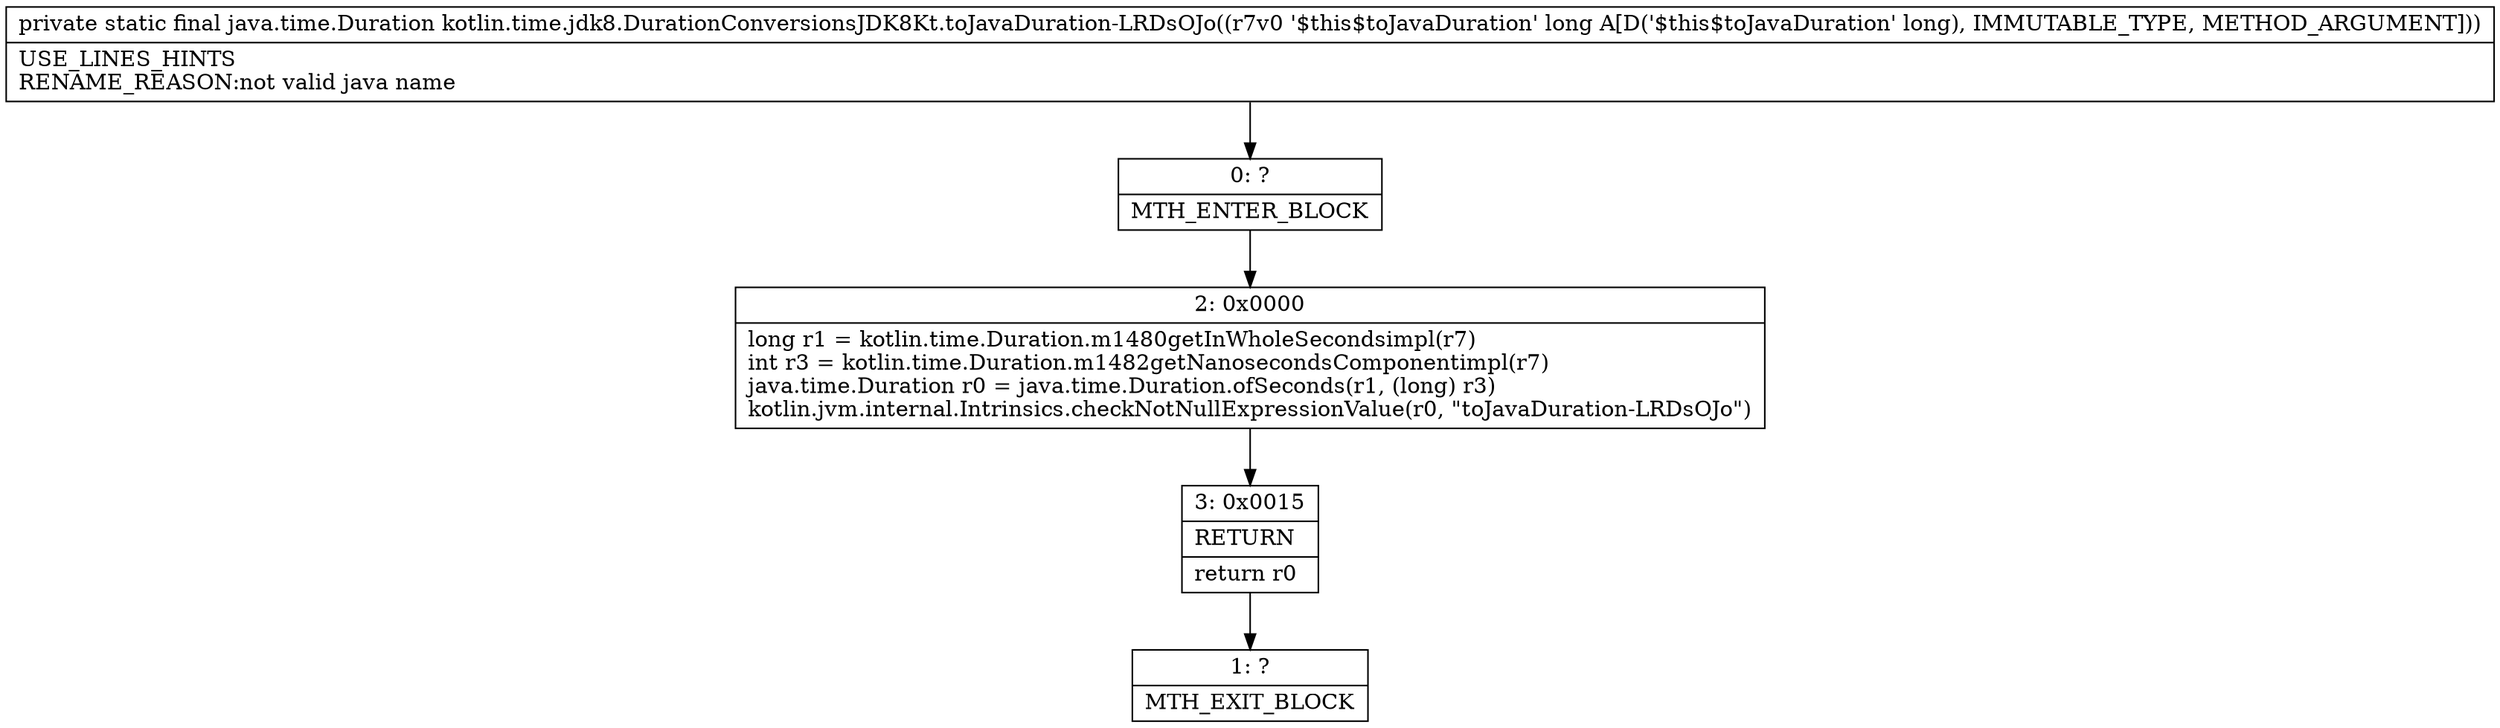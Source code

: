 digraph "CFG forkotlin.time.jdk8.DurationConversionsJDK8Kt.toJavaDuration\-LRDsOJo(J)Ljava\/time\/Duration;" {
Node_0 [shape=record,label="{0\:\ ?|MTH_ENTER_BLOCK\l}"];
Node_2 [shape=record,label="{2\:\ 0x0000|long r1 = kotlin.time.Duration.m1480getInWholeSecondsimpl(r7)\lint r3 = kotlin.time.Duration.m1482getNanosecondsComponentimpl(r7)\ljava.time.Duration r0 = java.time.Duration.ofSeconds(r1, (long) r3)\lkotlin.jvm.internal.Intrinsics.checkNotNullExpressionValue(r0, \"toJavaDuration\-LRDsOJo\")\l}"];
Node_3 [shape=record,label="{3\:\ 0x0015|RETURN\l|return r0\l}"];
Node_1 [shape=record,label="{1\:\ ?|MTH_EXIT_BLOCK\l}"];
MethodNode[shape=record,label="{private static final java.time.Duration kotlin.time.jdk8.DurationConversionsJDK8Kt.toJavaDuration\-LRDsOJo((r7v0 '$this$toJavaDuration' long A[D('$this$toJavaDuration' long), IMMUTABLE_TYPE, METHOD_ARGUMENT]))  | USE_LINES_HINTS\lRENAME_REASON:not valid java name\l}"];
MethodNode -> Node_0;Node_0 -> Node_2;
Node_2 -> Node_3;
Node_3 -> Node_1;
}

